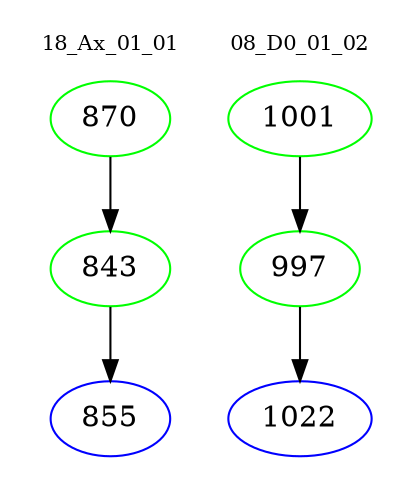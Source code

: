 digraph{
subgraph cluster_0 {
color = white
label = "18_Ax_01_01";
fontsize=10;
T0_870 [label="870", color="green"]
T0_870 -> T0_843 [color="black"]
T0_843 [label="843", color="green"]
T0_843 -> T0_855 [color="black"]
T0_855 [label="855", color="blue"]
}
subgraph cluster_1 {
color = white
label = "08_D0_01_02";
fontsize=10;
T1_1001 [label="1001", color="green"]
T1_1001 -> T1_997 [color="black"]
T1_997 [label="997", color="green"]
T1_997 -> T1_1022 [color="black"]
T1_1022 [label="1022", color="blue"]
}
}
